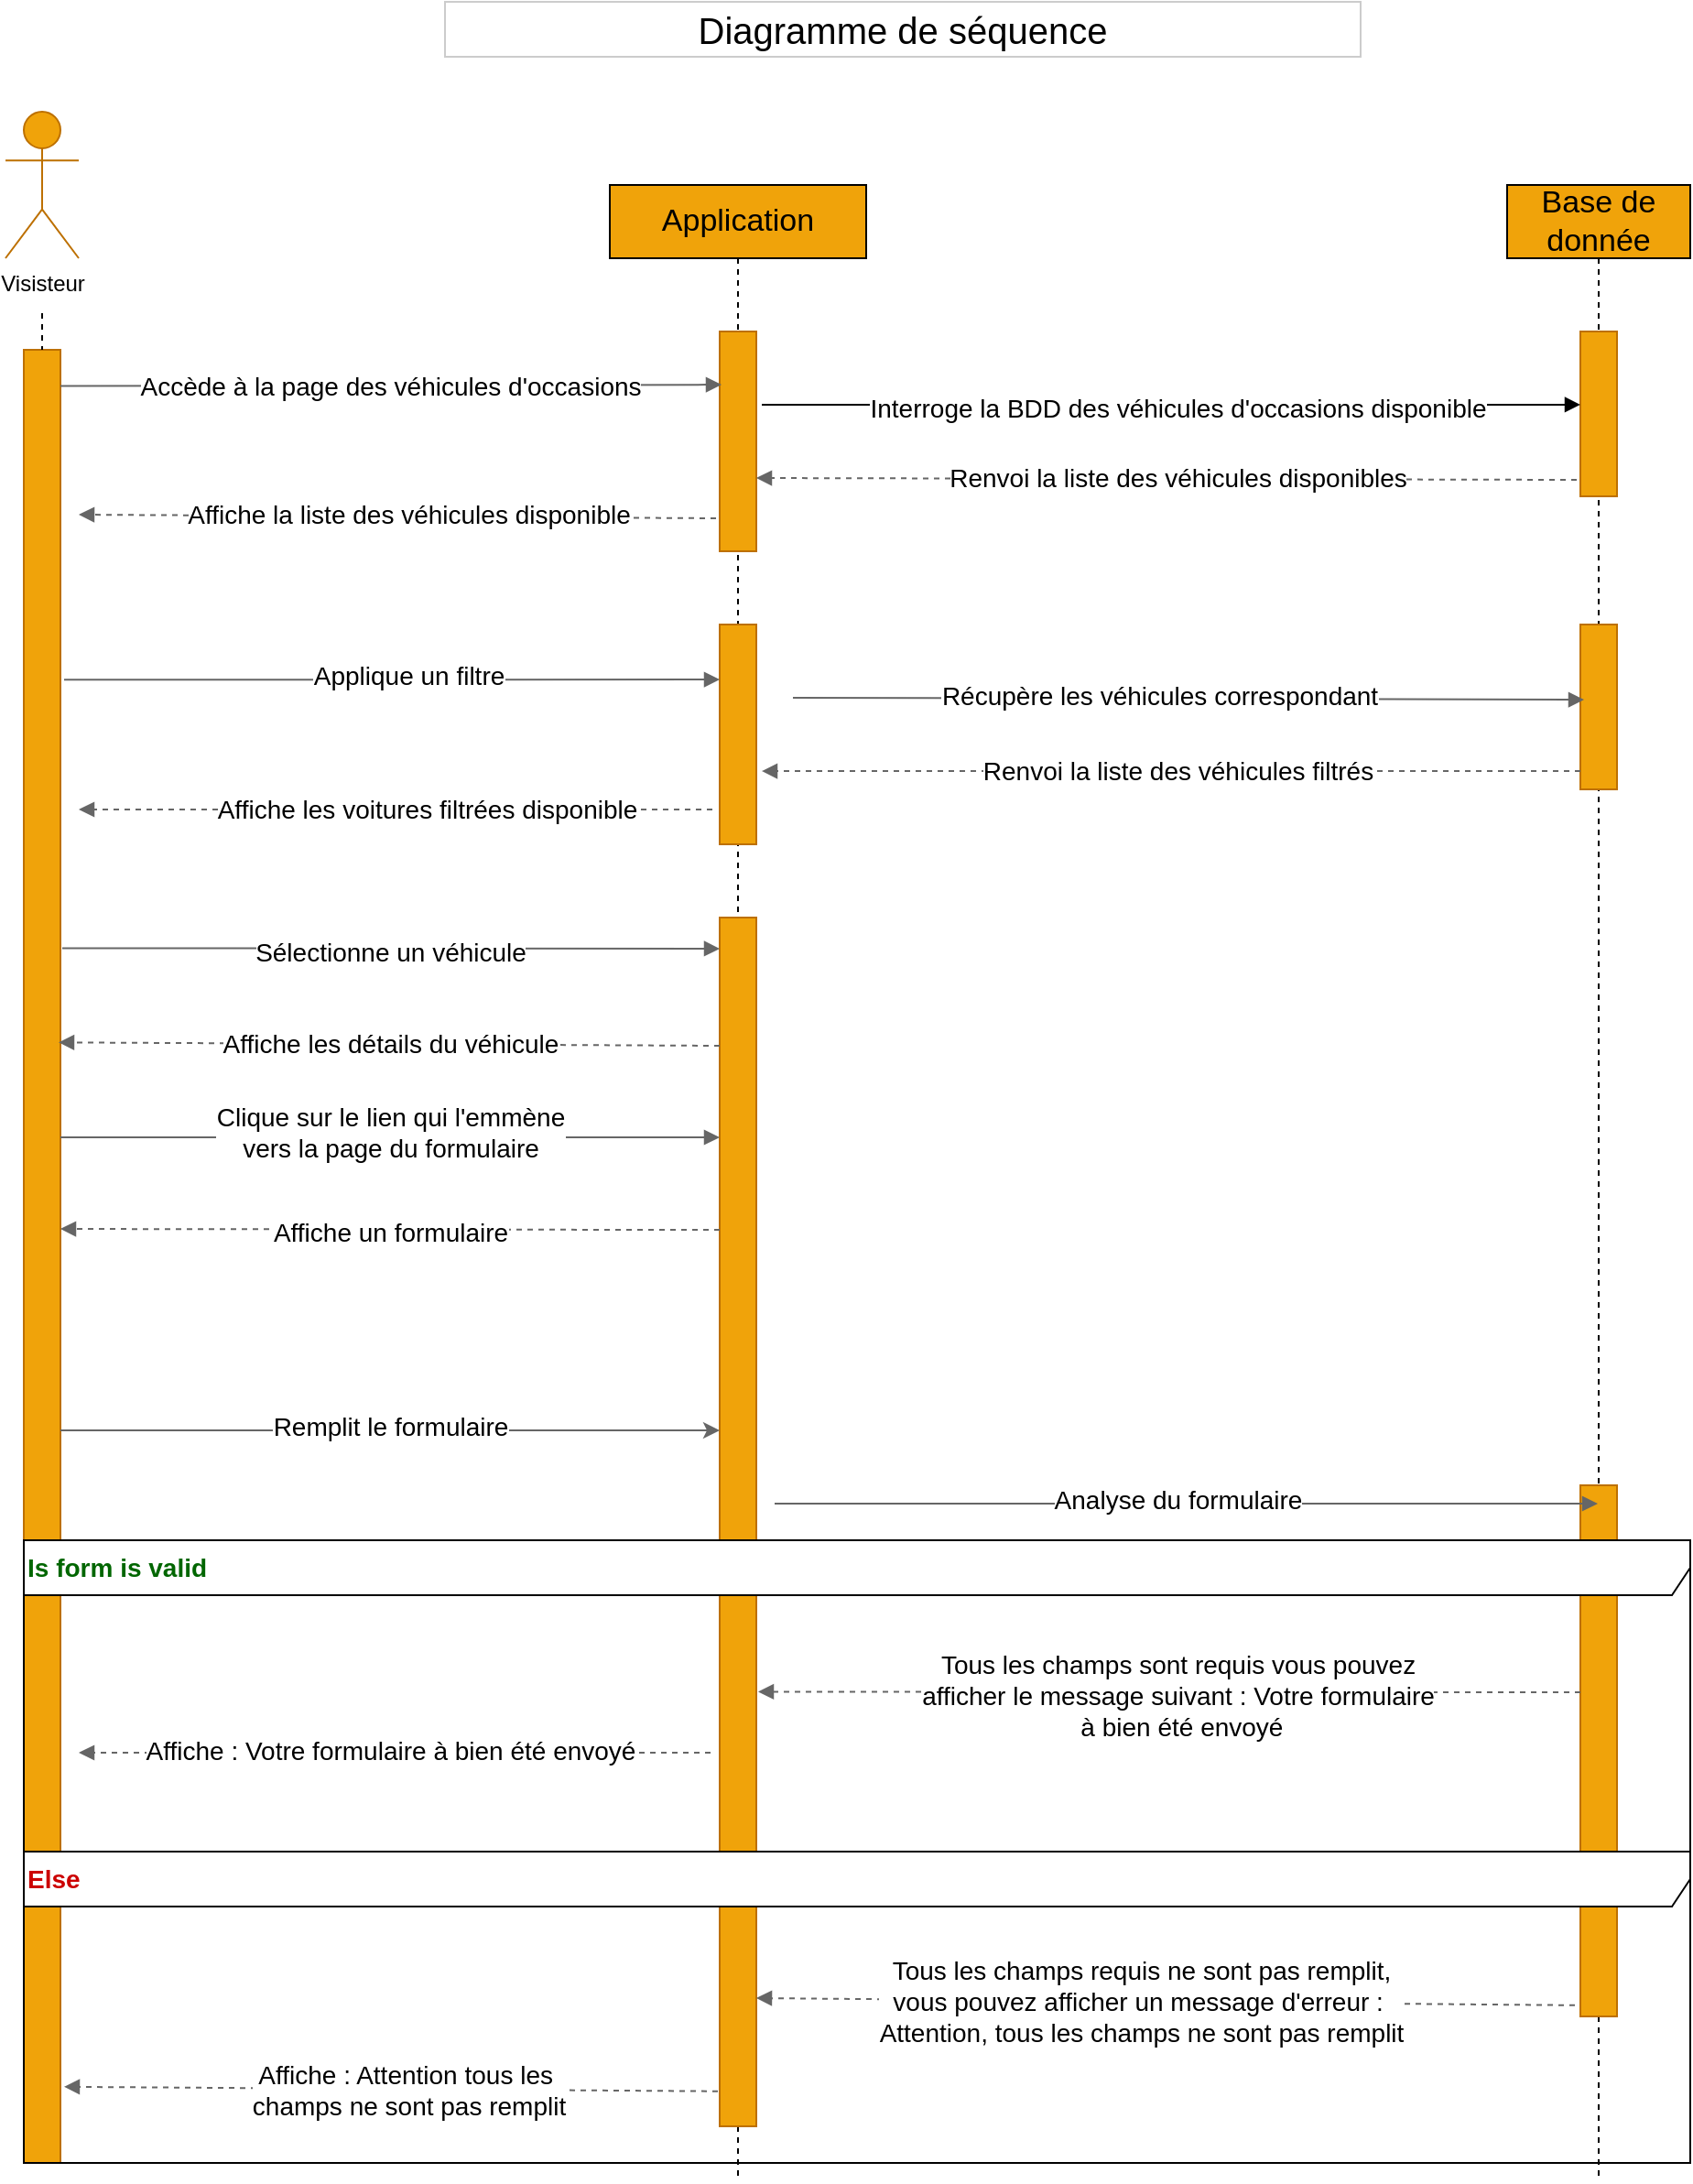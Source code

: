 <mxfile>
    <diagram id="EEniUPORFNaUa7GO9qbn" name="Page-1">
        <mxGraphModel dx="1116" dy="779" grid="1" gridSize="10" guides="1" tooltips="1" connect="1" arrows="1" fold="1" page="1" pageScale="1" pageWidth="1169" pageHeight="827" background="#FFFFFF" math="0" shadow="0">
            <root>
                <mxCell id="0"/>
                <mxCell id="1" parent="0"/>
                <mxCell id="9" value="" style="html=1;points=[];perimeter=orthogonalPerimeter;fillColor=#f0a30a;labelBackgroundColor=none;strokeColor=#BD7000;fontSize=17;fontColor=#000000;" parent="1" vertex="1">
                    <mxGeometry x="80" y="210" width="20" height="990" as="geometry"/>
                </mxCell>
                <mxCell id="2" value="Visisteur" style="shape=umlActor;verticalLabelPosition=bottom;verticalAlign=top;html=1;fillColor=#f0a30a;fontColor=#000000;strokeColor=#BD7000;" parent="1" vertex="1">
                    <mxGeometry x="70" y="80" width="40" height="80" as="geometry"/>
                </mxCell>
                <mxCell id="3" value="&lt;font style=&quot;font-size: 20px;&quot;&gt;Diagramme de séquence&lt;/font&gt;" style="text;html=1;align=center;verticalAlign=middle;whiteSpace=wrap;rounded=0;fillColor=none;fontColor=#000000;strokeColor=#CCCCCC;" parent="1" vertex="1">
                    <mxGeometry x="310" y="20" width="500" height="30" as="geometry"/>
                </mxCell>
                <mxCell id="4" value="Base de donnée" style="shape=umlLifeline;perimeter=lifelinePerimeter;whiteSpace=wrap;html=1;container=1;collapsible=0;recursiveResize=0;outlineConnect=0;labelBackgroundColor=none;strokeColor=#000000;fontSize=17;fillColor=#f0a30a;fontColor=#000000;" parent="1" vertex="1">
                    <mxGeometry x="890" y="120" width="100" height="1090" as="geometry"/>
                </mxCell>
                <mxCell id="5" value="" style="html=1;points=[];perimeter=orthogonalPerimeter;fillColor=#f0a30a;labelBackgroundColor=none;strokeColor=#BD7000;fontSize=20;fontColor=#000000;" parent="4" vertex="1">
                    <mxGeometry x="40" y="80" width="20" height="90" as="geometry"/>
                </mxCell>
                <mxCell id="20" value="" style="html=1;points=[];perimeter=orthogonalPerimeter;fillColor=#f0a30a;labelBackgroundColor=none;strokeColor=#BD7000;fontSize=20;fontColor=#000000;" parent="4" vertex="1">
                    <mxGeometry x="40" y="240" width="20" height="90" as="geometry"/>
                </mxCell>
                <mxCell id="41" value="" style="html=1;points=[];perimeter=orthogonalPerimeter;labelBackgroundColor=none;strokeColor=#BD7000;fontSize=20;fillColor=#f0a30a;fontColor=#000000;" parent="4" vertex="1">
                    <mxGeometry x="40" y="710" width="20" height="290" as="geometry"/>
                </mxCell>
                <mxCell id="6" value="Application" style="shape=umlLifeline;perimeter=lifelinePerimeter;whiteSpace=wrap;html=1;container=1;collapsible=0;recursiveResize=0;outlineConnect=0;labelBackgroundColor=none;strokeColor=#000000;fontSize=17;fillColor=#f0a30a;fontColor=#000000;" parent="1" vertex="1">
                    <mxGeometry x="400" y="120" width="140" height="1090" as="geometry"/>
                </mxCell>
                <mxCell id="7" value="" style="html=1;points=[];perimeter=orthogonalPerimeter;labelBackgroundColor=none;strokeColor=#BD7000;fontSize=20;fillColor=#f0a30a;fontColor=#000000;" parent="6" vertex="1">
                    <mxGeometry x="60" y="80" width="20" height="120" as="geometry"/>
                </mxCell>
                <mxCell id="19" value="" style="html=1;points=[];perimeter=orthogonalPerimeter;labelBackgroundColor=none;strokeColor=#BD7000;fontSize=20;fillColor=#f0a30a;fontColor=#000000;" parent="6" vertex="1">
                    <mxGeometry x="60" y="240" width="20" height="120" as="geometry"/>
                </mxCell>
                <mxCell id="30" value="" style="html=1;points=[];perimeter=orthogonalPerimeter;labelBackgroundColor=none;strokeColor=#BD7000;fontSize=20;fillColor=#f0a30a;fontColor=#000000;" parent="6" vertex="1">
                    <mxGeometry x="60" y="400" width="20" height="660" as="geometry"/>
                </mxCell>
                <mxCell id="97" value="&lt;font style=&quot;font-size: 14px;&quot; color=&quot;#006600&quot;&gt;&lt;b&gt;Is form is valid&lt;/b&gt;&lt;/font&gt;" style="shape=umlFrame;whiteSpace=wrap;html=1;fontSize=14;fillColor=#FFFFFF;strokeColor=#000000;width=910;height=30;align=left;" parent="6" vertex="1">
                    <mxGeometry x="-320" y="740" width="910" height="170" as="geometry"/>
                </mxCell>
                <mxCell id="98" value="&lt;font color=&quot;#cc0000&quot; style=&quot;font-size: 14px;&quot;&gt;&lt;b style=&quot;&quot;&gt;Else&lt;/b&gt;&lt;/font&gt;" style="shape=umlFrame;whiteSpace=wrap;html=1;fontSize=14;fillColor=#FFFFFF;strokeColor=#000000;width=910;height=30;align=left;" parent="6" vertex="1">
                    <mxGeometry x="-320" y="910" width="910" height="170" as="geometry"/>
                </mxCell>
                <mxCell id="8" value="" style="endArrow=none;dashed=1;html=1;fontSize=20;strokeColor=#000000;startArrow=none;" parent="1" source="9" edge="1">
                    <mxGeometry width="50" height="50" relative="1" as="geometry">
                        <mxPoint x="140" y="190" as="sourcePoint"/>
                        <mxPoint x="90" y="1200" as="targetPoint"/>
                    </mxGeometry>
                </mxCell>
                <mxCell id="10" value="" style="endArrow=none;dashed=1;html=1;fontSize=20;strokeColor=#000000;" parent="1" target="9" edge="1">
                    <mxGeometry width="50" height="50" relative="1" as="geometry">
                        <mxPoint x="90" y="190" as="sourcePoint"/>
                        <mxPoint x="140" y="800" as="targetPoint"/>
                    </mxGeometry>
                </mxCell>
                <mxCell id="11" value="" style="html=1;verticalAlign=bottom;labelBackgroundColor=none;endArrow=block;endFill=1;strokeColor=#666666;fontSize=17;entryX=0.05;entryY=0.242;entryDx=0;entryDy=0;entryPerimeter=0;exitX=1;exitY=0.02;exitDx=0;exitDy=0;exitPerimeter=0;fillColor=none;" parent="1" source="9" target="7" edge="1">
                    <mxGeometry width="160" relative="1" as="geometry">
                        <mxPoint x="150" y="229" as="sourcePoint"/>
                        <mxPoint x="510" y="360" as="targetPoint"/>
                    </mxGeometry>
                </mxCell>
                <mxCell id="79" value="&lt;font style=&quot;font-size: 14px;&quot;&gt;Accède à la page des véhicules d'occasions&lt;/font&gt;" style="edgeLabel;html=1;align=center;verticalAlign=middle;resizable=0;points=[];" parent="11" vertex="1" connectable="0">
                    <mxGeometry x="0.125" relative="1" as="geometry">
                        <mxPoint x="-23" as="offset"/>
                    </mxGeometry>
                </mxCell>
                <mxCell id="13" value="" style="html=1;verticalAlign=bottom;labelBackgroundColor=none;endArrow=block;endFill=1;strokeColor=#000000;fontSize=17;fontColor=#000000;exitX=1.15;exitY=0.333;exitDx=0;exitDy=0;exitPerimeter=0;" parent="1" source="7" target="5" edge="1">
                    <mxGeometry width="160" relative="1" as="geometry">
                        <mxPoint x="500" y="240" as="sourcePoint"/>
                        <mxPoint x="760" y="240" as="targetPoint"/>
                    </mxGeometry>
                </mxCell>
                <mxCell id="80" value="Interroge la BDD des véhicules d'occasions disponible" style="edgeLabel;html=1;align=center;verticalAlign=middle;resizable=0;points=[];fontSize=14;" parent="13" vertex="1" connectable="0">
                    <mxGeometry x="-0.485" y="-2" relative="1" as="geometry">
                        <mxPoint x="112" as="offset"/>
                    </mxGeometry>
                </mxCell>
                <mxCell id="15" value="" style="html=1;verticalAlign=bottom;labelBackgroundColor=none;endArrow=block;endFill=1;dashed=1;strokeColor=#666666;fontSize=17;fontColor=#000000;exitX=-0.1;exitY=0.9;exitDx=0;exitDy=0;exitPerimeter=0;" parent="1" source="5" edge="1">
                    <mxGeometry width="160" relative="1" as="geometry">
                        <mxPoint x="350" y="350" as="sourcePoint"/>
                        <mxPoint x="480" y="280" as="targetPoint"/>
                    </mxGeometry>
                </mxCell>
                <mxCell id="81" value="Renvoi la liste des véhicules disponibles" style="edgeLabel;html=1;align=center;verticalAlign=middle;resizable=0;points=[];fontSize=14;" parent="15" vertex="1" connectable="0">
                    <mxGeometry x="-0.317" y="-1" relative="1" as="geometry">
                        <mxPoint x="-65" as="offset"/>
                    </mxGeometry>
                </mxCell>
                <mxCell id="17" value="" style="html=1;verticalAlign=bottom;labelBackgroundColor=none;endArrow=block;endFill=1;dashed=1;strokeColor=#666666;fontSize=17;fontColor=#000000;exitX=-0.1;exitY=0.85;exitDx=0;exitDy=0;exitPerimeter=0;" parent="1" source="7" edge="1">
                    <mxGeometry width="160" relative="1" as="geometry">
                        <mxPoint x="350" y="340" as="sourcePoint"/>
                        <mxPoint x="110" y="300" as="targetPoint"/>
                    </mxGeometry>
                </mxCell>
                <mxCell id="82" value="Affiche la liste des véhicules disponible" style="edgeLabel;html=1;align=center;verticalAlign=middle;resizable=0;points=[];fontSize=14;" parent="17" vertex="1" connectable="0">
                    <mxGeometry x="-0.161" y="2" relative="1" as="geometry">
                        <mxPoint x="-22" y="-3" as="offset"/>
                    </mxGeometry>
                </mxCell>
                <mxCell id="21" value="" style="html=1;verticalAlign=bottom;labelBackgroundColor=none;endArrow=block;endFill=1;strokeColor=#666666;fontSize=17;fontColor=#000000;exitX=1.1;exitY=0.182;exitDx=0;exitDy=0;exitPerimeter=0;" parent="1" source="9" edge="1">
                    <mxGeometry width="160" relative="1" as="geometry">
                        <mxPoint x="150" y="390" as="sourcePoint"/>
                        <mxPoint x="460" y="390" as="targetPoint"/>
                    </mxGeometry>
                </mxCell>
                <mxCell id="83" value="Applique un filtre" style="edgeLabel;html=1;align=center;verticalAlign=middle;resizable=0;points=[];fontSize=14;" parent="21" vertex="1" connectable="0">
                    <mxGeometry x="0.173" y="2" relative="1" as="geometry">
                        <mxPoint x="-22" as="offset"/>
                    </mxGeometry>
                </mxCell>
                <mxCell id="23" value="" style="html=1;verticalAlign=bottom;labelBackgroundColor=none;endArrow=block;endFill=1;strokeColor=#666666;fontSize=17;fontColor=#000000;entryX=0.1;entryY=0.456;entryDx=0;entryDy=0;entryPerimeter=0;" parent="1" target="20" edge="1">
                    <mxGeometry width="160" relative="1" as="geometry">
                        <mxPoint x="500" y="400" as="sourcePoint"/>
                        <mxPoint x="510" y="440" as="targetPoint"/>
                    </mxGeometry>
                </mxCell>
                <mxCell id="84" value="Récupère les véhicules correspondant" style="edgeLabel;html=1;align=center;verticalAlign=middle;resizable=0;points=[];fontSize=14;" parent="23" vertex="1" connectable="0">
                    <mxGeometry x="-0.407" y="2" relative="1" as="geometry">
                        <mxPoint x="72" as="offset"/>
                    </mxGeometry>
                </mxCell>
                <mxCell id="25" value="" style="html=1;verticalAlign=bottom;labelBackgroundColor=none;endArrow=block;endFill=1;dashed=1;strokeColor=#666666;fontSize=17;fontColor=#000000;entryX=1.15;entryY=0.667;entryDx=0;entryDy=0;entryPerimeter=0;" parent="1" target="19" edge="1">
                    <mxGeometry width="160" relative="1" as="geometry">
                        <mxPoint x="930" y="440" as="sourcePoint"/>
                        <mxPoint x="500" y="440" as="targetPoint"/>
                    </mxGeometry>
                </mxCell>
                <mxCell id="85" value="Renvoi la liste des véhicules filtrés" style="edgeLabel;html=1;align=center;verticalAlign=middle;resizable=0;points=[];fontSize=14;" parent="25" vertex="1" connectable="0">
                    <mxGeometry x="0.253" relative="1" as="geometry">
                        <mxPoint x="60" as="offset"/>
                    </mxGeometry>
                </mxCell>
                <mxCell id="28" value="" style="html=1;verticalAlign=bottom;labelBackgroundColor=none;endArrow=block;endFill=1;dashed=1;fontColor=#666666;exitX=-0.2;exitY=0.842;exitDx=0;exitDy=0;exitPerimeter=0;strokeColor=#666666;" parent="1" source="19" edge="1">
                    <mxGeometry width="160" relative="1" as="geometry">
                        <mxPoint x="500" y="400" as="sourcePoint"/>
                        <mxPoint x="110" y="461" as="targetPoint"/>
                    </mxGeometry>
                </mxCell>
                <mxCell id="86" value="Affiche les voitures filtrées disponible" style="edgeLabel;html=1;align=center;verticalAlign=middle;resizable=0;points=[];fontSize=14;" parent="28" vertex="1" connectable="0">
                    <mxGeometry x="-0.399" relative="1" as="geometry">
                        <mxPoint x="-52" as="offset"/>
                    </mxGeometry>
                </mxCell>
                <mxCell id="32" value="" style="html=1;verticalAlign=bottom;labelBackgroundColor=none;endArrow=block;endFill=1;strokeColor=#666666;fontSize=17;fontColor=#666666;exitX=1.05;exitY=0.33;exitDx=0;exitDy=0;exitPerimeter=0;" parent="1" source="9" edge="1">
                    <mxGeometry width="160" relative="1" as="geometry">
                        <mxPoint x="120" y="541" as="sourcePoint"/>
                        <mxPoint x="460" y="537" as="targetPoint"/>
                    </mxGeometry>
                </mxCell>
                <mxCell id="87" value="Sélectionne un véhicule" style="edgeLabel;html=1;align=center;verticalAlign=middle;resizable=0;points=[];fontSize=14;" parent="32" vertex="1" connectable="0">
                    <mxGeometry x="-0.125" y="-2" relative="1" as="geometry">
                        <mxPoint x="22" as="offset"/>
                    </mxGeometry>
                </mxCell>
                <mxCell id="38" value="" style="html=1;verticalAlign=bottom;labelBackgroundColor=none;endArrow=block;endFill=1;dashed=1;strokeColor=#666666;fontSize=17;fontColor=#000000;entryX=0.95;entryY=0.382;entryDx=0;entryDy=0;entryPerimeter=0;" parent="1" target="9" edge="1">
                    <mxGeometry width="160" relative="1" as="geometry">
                        <mxPoint x="460" y="590" as="sourcePoint"/>
                        <mxPoint x="110" y="640" as="targetPoint"/>
                    </mxGeometry>
                </mxCell>
                <mxCell id="88" value="Affiche les détails du véhicule" style="edgeLabel;html=1;align=center;verticalAlign=middle;resizable=0;points=[];fontSize=14;" parent="38" vertex="1" connectable="0">
                    <mxGeometry x="0.125" relative="1" as="geometry">
                        <mxPoint x="23" as="offset"/>
                    </mxGeometry>
                </mxCell>
                <mxCell id="42" value="" style="html=1;verticalAlign=bottom;labelBackgroundColor=none;endArrow=block;endFill=1;strokeColor=#666666;fontSize=17;fontColor=#000000;" parent="1" edge="1">
                    <mxGeometry width="160" relative="1" as="geometry">
                        <mxPoint x="100" y="640" as="sourcePoint"/>
                        <mxPoint x="460" y="640" as="targetPoint"/>
                    </mxGeometry>
                </mxCell>
                <mxCell id="89" value="Clique sur le lien qui l'emmène&lt;br&gt;vers la page du formulaire" style="edgeLabel;html=1;align=center;verticalAlign=middle;resizable=0;points=[];fontSize=14;" parent="42" vertex="1" connectable="0">
                    <mxGeometry x="0.128" y="3" relative="1" as="geometry">
                        <mxPoint x="-23" as="offset"/>
                    </mxGeometry>
                </mxCell>
                <mxCell id="44" value="" style="html=1;verticalAlign=bottom;labelBackgroundColor=none;endArrow=block;endFill=1;strokeColor=#666666;fontSize=17;fontColor=#000000;" parent="1" target="4" edge="1">
                    <mxGeometry width="160" relative="1" as="geometry">
                        <mxPoint x="490" y="840" as="sourcePoint"/>
                        <mxPoint x="930" y="860" as="targetPoint"/>
                    </mxGeometry>
                </mxCell>
                <mxCell id="92" value="Analyse du formulaire" style="edgeLabel;html=1;align=center;verticalAlign=middle;resizable=0;points=[];fontSize=14;" parent="44" vertex="1" connectable="0">
                    <mxGeometry x="0.143" y="2" relative="1" as="geometry">
                        <mxPoint x="-37" as="offset"/>
                    </mxGeometry>
                </mxCell>
                <mxCell id="53" value="" style="html=1;verticalAlign=bottom;labelBackgroundColor=none;endArrow=block;endFill=1;dashed=1;strokeColor=#666666;fontSize=17;fontColor=#006600;entryX=1.05;entryY=0.348;entryDx=0;entryDy=0;entryPerimeter=0;" parent="1" edge="1">
                    <mxGeometry width="160" relative="1" as="geometry">
                        <mxPoint x="930" y="943" as="sourcePoint"/>
                        <mxPoint x="481" y="942.72" as="targetPoint"/>
                    </mxGeometry>
                </mxCell>
                <mxCell id="94" value="Tous les champs sont requis vous pouvez&lt;br&gt;afficher le message suivant : Votre formulaire&lt;br&gt;&amp;nbsp;à bien été envoyé" style="edgeLabel;html=1;align=center;verticalAlign=middle;resizable=0;points=[];fontSize=14;" parent="53" vertex="1" connectable="0">
                    <mxGeometry x="0.078" y="1" relative="1" as="geometry">
                        <mxPoint x="22" y="1" as="offset"/>
                    </mxGeometry>
                </mxCell>
                <mxCell id="55" value="" style="html=1;verticalAlign=bottom;labelBackgroundColor=none;endArrow=block;endFill=1;dashed=1;strokeColor=#666666;fontSize=16;fontColor=#000000;exitX=-0.25;exitY=0.691;exitDx=0;exitDy=0;exitPerimeter=0;" parent="1" source="30" edge="1">
                    <mxGeometry x="0.035" y="-20" width="160" relative="1" as="geometry">
                        <mxPoint x="440" y="920" as="sourcePoint"/>
                        <mxPoint x="110" y="976" as="targetPoint"/>
                        <mxPoint as="offset"/>
                    </mxGeometry>
                </mxCell>
                <mxCell id="93" value="Affiche : Votre formulaire à bien été envoyé" style="edgeLabel;html=1;align=center;verticalAlign=middle;resizable=0;points=[];fontSize=14;" parent="55" vertex="1" connectable="0">
                    <mxGeometry x="-0.107" y="-1" relative="1" as="geometry">
                        <mxPoint x="-21" as="offset"/>
                    </mxGeometry>
                </mxCell>
                <mxCell id="57" value="" style="html=1;verticalAlign=bottom;labelBackgroundColor=none;endArrow=block;endFill=1;dashed=1;strokeColor=#666666;fontSize=16;fontColor=#000000;exitX=-0.15;exitY=0.979;exitDx=0;exitDy=0;exitPerimeter=0;" parent="1" source="41" edge="1">
                    <mxGeometry width="160" relative="1" as="geometry">
                        <mxPoint x="840" y="1110" as="sourcePoint"/>
                        <mxPoint x="480" y="1110" as="targetPoint"/>
                    </mxGeometry>
                </mxCell>
                <mxCell id="96" value="Tous les champs requis ne sont pas remplit,&lt;br&gt;vous pouvez afficher un message d'erreur :&amp;nbsp;&lt;br&gt;Attention, tous les champs ne sont pas remplit" style="edgeLabel;html=1;align=center;verticalAlign=middle;resizable=0;points=[];fontSize=14;" parent="57" vertex="1" connectable="0">
                    <mxGeometry x="0.06" relative="1" as="geometry">
                        <mxPoint as="offset"/>
                    </mxGeometry>
                </mxCell>
                <mxCell id="67" value="" style="html=1;verticalAlign=bottom;labelBackgroundColor=none;endArrow=block;endFill=1;dashed=1;strokeColor=#666666;fontSize=15;fontColor=#000000;entryX=1;entryY=0.556;entryDx=0;entryDy=0;entryPerimeter=0;" parent="1" edge="1">
                    <mxGeometry width="160" relative="1" as="geometry">
                        <mxPoint x="460" y="690.56" as="sourcePoint"/>
                        <mxPoint x="100" y="690" as="targetPoint"/>
                    </mxGeometry>
                </mxCell>
                <mxCell id="90" value="Affiche un formulaire" style="edgeLabel;html=1;align=center;verticalAlign=middle;resizable=0;points=[];fontSize=14;" parent="67" vertex="1" connectable="0">
                    <mxGeometry x="-0.306" y="1" relative="1" as="geometry">
                        <mxPoint x="-55" as="offset"/>
                    </mxGeometry>
                </mxCell>
                <mxCell id="69" value="" style="endArrow=classic;html=1;labelBackgroundColor=#CCCCCC;strokeColor=#666666;fontSize=15;fontColor=#000000;" parent="1" edge="1">
                    <mxGeometry width="50" height="50" relative="1" as="geometry">
                        <mxPoint x="100" y="800" as="sourcePoint"/>
                        <mxPoint x="460" y="800" as="targetPoint"/>
                    </mxGeometry>
                </mxCell>
                <mxCell id="91" value="Remplit le formulaire" style="edgeLabel;html=1;align=center;verticalAlign=middle;resizable=0;points=[];fontSize=14;" parent="69" vertex="1" connectable="0">
                    <mxGeometry x="0.139" y="2" relative="1" as="geometry">
                        <mxPoint x="-25" as="offset"/>
                    </mxGeometry>
                </mxCell>
                <mxCell id="73" value="" style="html=1;verticalAlign=bottom;labelBackgroundColor=none;endArrow=block;endFill=1;dashed=1;strokeColor=#666666;fontSize=15;fontColor=#000000;entryX=1.1;entryY=0.958;entryDx=0;entryDy=0;entryPerimeter=0;exitX=-0.05;exitY=0.971;exitDx=0;exitDy=0;exitPerimeter=0;" parent="1" source="30" target="9" edge="1">
                    <mxGeometry width="160" relative="1" as="geometry">
                        <mxPoint x="180" y="1190" as="sourcePoint"/>
                        <mxPoint x="340" y="1190" as="targetPoint"/>
                    </mxGeometry>
                </mxCell>
                <mxCell id="95" value="Affiche : Attention tous les&amp;nbsp;&lt;br&gt;champs ne sont pas remplit" style="edgeLabel;html=1;align=center;verticalAlign=middle;resizable=0;points=[];fontSize=14;" parent="73" vertex="1" connectable="0">
                    <mxGeometry x="0.109" relative="1" as="geometry">
                        <mxPoint x="29" as="offset"/>
                    </mxGeometry>
                </mxCell>
            </root>
        </mxGraphModel>
    </diagram>
</mxfile>